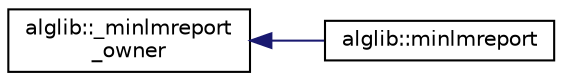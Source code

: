 digraph "Graphical Class Hierarchy"
{
  edge [fontname="Helvetica",fontsize="10",labelfontname="Helvetica",labelfontsize="10"];
  node [fontname="Helvetica",fontsize="10",shape=record];
  rankdir="LR";
  Node0 [label="alglib::_minlmreport\l_owner",height=0.2,width=0.4,color="black", fillcolor="white", style="filled",URL="$classalglib_1_1__minlmreport__owner.html"];
  Node0 -> Node1 [dir="back",color="midnightblue",fontsize="10",style="solid",fontname="Helvetica"];
  Node1 [label="alglib::minlmreport",height=0.2,width=0.4,color="black", fillcolor="white", style="filled",URL="$classalglib_1_1minlmreport.html"];
}
